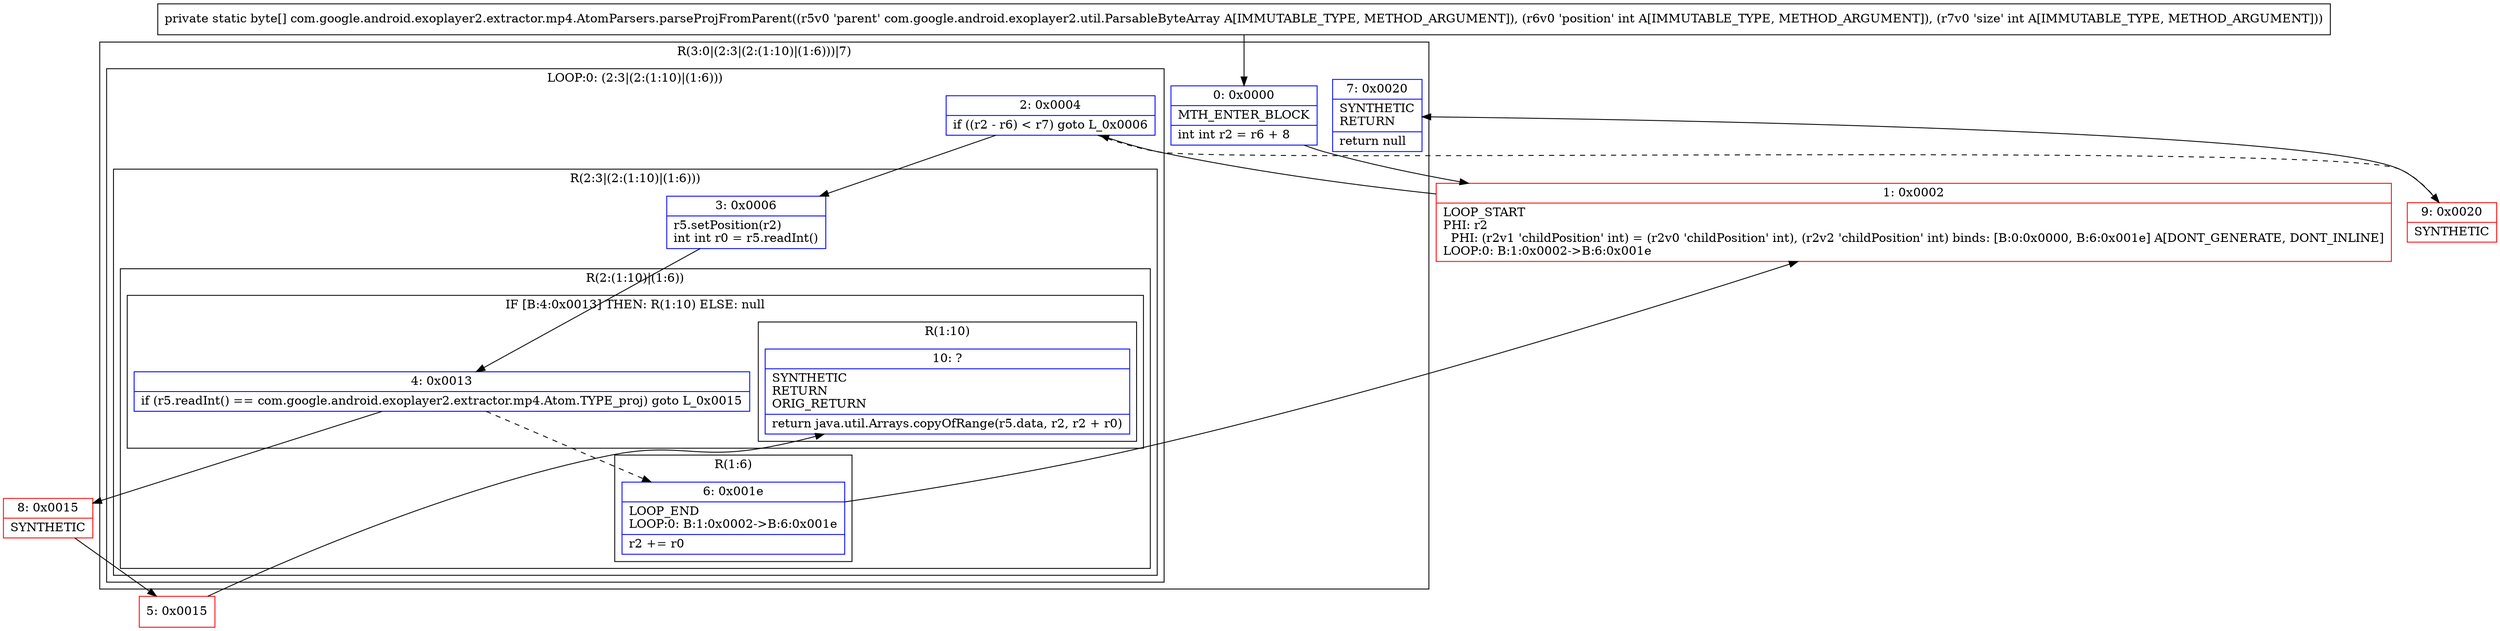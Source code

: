 digraph "CFG forcom.google.android.exoplayer2.extractor.mp4.AtomParsers.parseProjFromParent(Lcom\/google\/android\/exoplayer2\/util\/ParsableByteArray;II)[B" {
subgraph cluster_Region_725777975 {
label = "R(3:0|(2:3|(2:(1:10)|(1:6)))|7)";
node [shape=record,color=blue];
Node_0 [shape=record,label="{0\:\ 0x0000|MTH_ENTER_BLOCK\l|int int r2 = r6 + 8\l}"];
subgraph cluster_LoopRegion_5890052 {
label = "LOOP:0: (2:3|(2:(1:10)|(1:6)))";
node [shape=record,color=blue];
Node_2 [shape=record,label="{2\:\ 0x0004|if ((r2 \- r6) \< r7) goto L_0x0006\l}"];
subgraph cluster_Region_958325882 {
label = "R(2:3|(2:(1:10)|(1:6)))";
node [shape=record,color=blue];
Node_3 [shape=record,label="{3\:\ 0x0006|r5.setPosition(r2)\lint int r0 = r5.readInt()\l}"];
subgraph cluster_Region_671212402 {
label = "R(2:(1:10)|(1:6))";
node [shape=record,color=blue];
subgraph cluster_IfRegion_183936562 {
label = "IF [B:4:0x0013] THEN: R(1:10) ELSE: null";
node [shape=record,color=blue];
Node_4 [shape=record,label="{4\:\ 0x0013|if (r5.readInt() == com.google.android.exoplayer2.extractor.mp4.Atom.TYPE_proj) goto L_0x0015\l}"];
subgraph cluster_Region_18192040 {
label = "R(1:10)";
node [shape=record,color=blue];
Node_10 [shape=record,label="{10\:\ ?|SYNTHETIC\lRETURN\lORIG_RETURN\l|return java.util.Arrays.copyOfRange(r5.data, r2, r2 + r0)\l}"];
}
}
subgraph cluster_Region_1479296681 {
label = "R(1:6)";
node [shape=record,color=blue];
Node_6 [shape=record,label="{6\:\ 0x001e|LOOP_END\lLOOP:0: B:1:0x0002\-\>B:6:0x001e\l|r2 += r0\l}"];
}
}
}
}
Node_7 [shape=record,label="{7\:\ 0x0020|SYNTHETIC\lRETURN\l|return null\l}"];
}
Node_1 [shape=record,color=red,label="{1\:\ 0x0002|LOOP_START\lPHI: r2 \l  PHI: (r2v1 'childPosition' int) = (r2v0 'childPosition' int), (r2v2 'childPosition' int) binds: [B:0:0x0000, B:6:0x001e] A[DONT_GENERATE, DONT_INLINE]\lLOOP:0: B:1:0x0002\-\>B:6:0x001e\l}"];
Node_5 [shape=record,color=red,label="{5\:\ 0x0015}"];
Node_8 [shape=record,color=red,label="{8\:\ 0x0015|SYNTHETIC\l}"];
Node_9 [shape=record,color=red,label="{9\:\ 0x0020|SYNTHETIC\l}"];
MethodNode[shape=record,label="{private static byte[] com.google.android.exoplayer2.extractor.mp4.AtomParsers.parseProjFromParent((r5v0 'parent' com.google.android.exoplayer2.util.ParsableByteArray A[IMMUTABLE_TYPE, METHOD_ARGUMENT]), (r6v0 'position' int A[IMMUTABLE_TYPE, METHOD_ARGUMENT]), (r7v0 'size' int A[IMMUTABLE_TYPE, METHOD_ARGUMENT])) }"];
MethodNode -> Node_0;
Node_0 -> Node_1;
Node_2 -> Node_3;
Node_2 -> Node_9[style=dashed];
Node_3 -> Node_4;
Node_4 -> Node_6[style=dashed];
Node_4 -> Node_8;
Node_6 -> Node_1;
Node_1 -> Node_2;
Node_5 -> Node_10;
Node_8 -> Node_5;
Node_9 -> Node_7;
}

